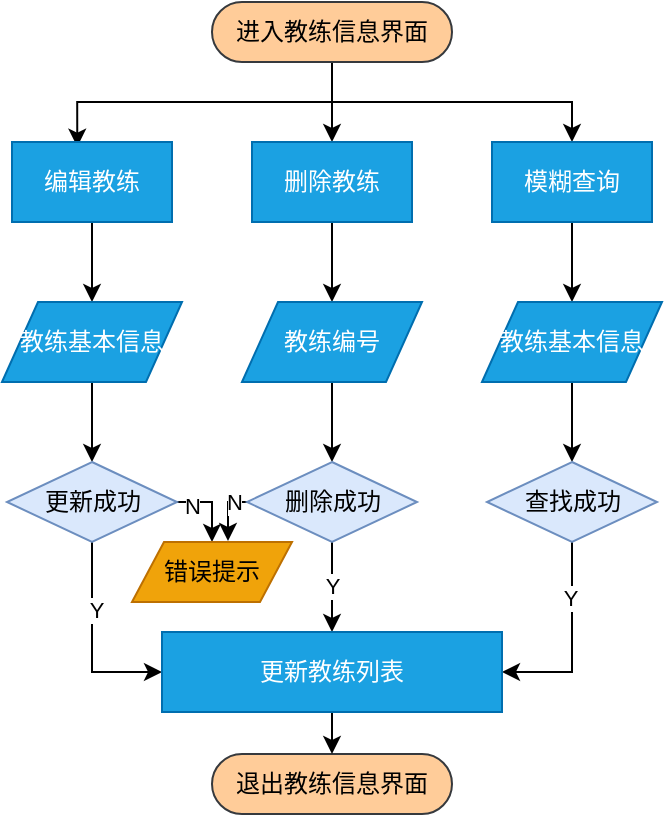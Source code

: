 <mxfile version="21.5.2" type="github">
  <diagram name="第 1 页" id="Ml4jVUTOV_prFpCXKHY7">
    <mxGraphModel dx="794" dy="477" grid="0" gridSize="10" guides="1" tooltips="1" connect="1" arrows="1" fold="1" page="1" pageScale="1" pageWidth="827" pageHeight="1169" math="0" shadow="0">
      <root>
        <mxCell id="0" />
        <mxCell id="1" parent="0" />
        <mxCell id="O1rqEORCNH8uXF59hnQT-1" style="edgeStyle=orthogonalEdgeStyle;rounded=0;orthogonalLoop=1;jettySize=auto;html=1;exitX=0.5;exitY=0.5;exitDx=0;exitDy=15;exitPerimeter=0;entryX=0.408;entryY=0.059;entryDx=0;entryDy=0;entryPerimeter=0;strokeWidth=1;jumpSize=6;" edge="1" parent="1" source="O1rqEORCNH8uXF59hnQT-4" target="O1rqEORCNH8uXF59hnQT-6">
          <mxGeometry relative="1" as="geometry" />
        </mxCell>
        <mxCell id="O1rqEORCNH8uXF59hnQT-2" style="edgeStyle=orthogonalEdgeStyle;rounded=0;orthogonalLoop=1;jettySize=auto;html=1;exitX=0.5;exitY=0.5;exitDx=0;exitDy=15;exitPerimeter=0;" edge="1" parent="1" source="O1rqEORCNH8uXF59hnQT-4" target="O1rqEORCNH8uXF59hnQT-9">
          <mxGeometry relative="1" as="geometry" />
        </mxCell>
        <mxCell id="O1rqEORCNH8uXF59hnQT-3" style="edgeStyle=orthogonalEdgeStyle;rounded=0;orthogonalLoop=1;jettySize=auto;html=1;exitX=0.5;exitY=0.5;exitDx=0;exitDy=15;exitPerimeter=0;entryX=0.5;entryY=0;entryDx=0;entryDy=0;" edge="1" parent="1" source="O1rqEORCNH8uXF59hnQT-4" target="O1rqEORCNH8uXF59hnQT-11">
          <mxGeometry relative="1" as="geometry" />
        </mxCell>
        <mxCell id="O1rqEORCNH8uXF59hnQT-4" value="进入教练信息界面" style="html=1;dashed=0;whiteSpace=wrap;shape=mxgraph.dfd.start;fillColor=#ffcc99;strokeColor=#36393d;" vertex="1" parent="1">
          <mxGeometry x="280" y="80" width="120" height="30" as="geometry" />
        </mxCell>
        <mxCell id="O1rqEORCNH8uXF59hnQT-5" style="edgeStyle=orthogonalEdgeStyle;rounded=0;orthogonalLoop=1;jettySize=auto;html=1;exitX=0.5;exitY=1;exitDx=0;exitDy=0;" edge="1" parent="1" source="O1rqEORCNH8uXF59hnQT-6" target="O1rqEORCNH8uXF59hnQT-13">
          <mxGeometry relative="1" as="geometry" />
        </mxCell>
        <mxCell id="O1rqEORCNH8uXF59hnQT-6" value="编辑教练" style="html=1;dashed=0;whiteSpace=wrap;fillColor=#1ba1e2;fontColor=#ffffff;strokeColor=#006EAF;" vertex="1" parent="1">
          <mxGeometry x="180" y="150" width="80" height="40" as="geometry" />
        </mxCell>
        <mxCell id="O1rqEORCNH8uXF59hnQT-7" value="退出教练信息界面" style="html=1;dashed=0;whiteSpace=wrap;shape=mxgraph.dfd.start;fillColor=#ffcc99;strokeColor=#36393d;" vertex="1" parent="1">
          <mxGeometry x="280" y="456" width="120" height="30" as="geometry" />
        </mxCell>
        <mxCell id="O1rqEORCNH8uXF59hnQT-8" style="edgeStyle=orthogonalEdgeStyle;rounded=0;orthogonalLoop=1;jettySize=auto;html=1;exitX=0.5;exitY=1;exitDx=0;exitDy=0;" edge="1" parent="1" source="O1rqEORCNH8uXF59hnQT-9" target="O1rqEORCNH8uXF59hnQT-15">
          <mxGeometry relative="1" as="geometry" />
        </mxCell>
        <mxCell id="O1rqEORCNH8uXF59hnQT-9" value="删除教练" style="html=1;dashed=0;whiteSpace=wrap;fillColor=#1ba1e2;fontColor=#ffffff;strokeColor=#006EAF;" vertex="1" parent="1">
          <mxGeometry x="300" y="150" width="80" height="40" as="geometry" />
        </mxCell>
        <mxCell id="O1rqEORCNH8uXF59hnQT-10" style="edgeStyle=orthogonalEdgeStyle;rounded=0;orthogonalLoop=1;jettySize=auto;html=1;exitX=0.5;exitY=1;exitDx=0;exitDy=0;" edge="1" parent="1" source="O1rqEORCNH8uXF59hnQT-11" target="O1rqEORCNH8uXF59hnQT-17">
          <mxGeometry relative="1" as="geometry" />
        </mxCell>
        <mxCell id="O1rqEORCNH8uXF59hnQT-11" value="模糊查询" style="html=1;dashed=0;whiteSpace=wrap;fillColor=#1ba1e2;fontColor=#ffffff;strokeColor=#006EAF;" vertex="1" parent="1">
          <mxGeometry x="420" y="150" width="80" height="40" as="geometry" />
        </mxCell>
        <mxCell id="O1rqEORCNH8uXF59hnQT-12" style="edgeStyle=orthogonalEdgeStyle;rounded=0;orthogonalLoop=1;jettySize=auto;html=1;exitX=0.5;exitY=1;exitDx=0;exitDy=0;entryX=0.5;entryY=0;entryDx=0;entryDy=0;" edge="1" parent="1" source="O1rqEORCNH8uXF59hnQT-13" target="O1rqEORCNH8uXF59hnQT-20">
          <mxGeometry relative="1" as="geometry" />
        </mxCell>
        <mxCell id="O1rqEORCNH8uXF59hnQT-13" value="教练基本信息" style="shape=parallelogram;perimeter=parallelogramPerimeter;whiteSpace=wrap;html=1;dashed=0;fillColor=#1ba1e2;fontColor=#ffffff;strokeColor=#006EAF;" vertex="1" parent="1">
          <mxGeometry x="175" y="230" width="90" height="40" as="geometry" />
        </mxCell>
        <mxCell id="O1rqEORCNH8uXF59hnQT-14" style="edgeStyle=orthogonalEdgeStyle;rounded=0;orthogonalLoop=1;jettySize=auto;html=1;exitX=0.5;exitY=1;exitDx=0;exitDy=0;entryX=0.5;entryY=0;entryDx=0;entryDy=0;" edge="1" parent="1" source="O1rqEORCNH8uXF59hnQT-15" target="O1rqEORCNH8uXF59hnQT-23">
          <mxGeometry relative="1" as="geometry" />
        </mxCell>
        <mxCell id="O1rqEORCNH8uXF59hnQT-15" value="教练编号" style="shape=parallelogram;perimeter=parallelogramPerimeter;whiteSpace=wrap;html=1;dashed=0;fillColor=#1ba1e2;fontColor=#ffffff;strokeColor=#006EAF;" vertex="1" parent="1">
          <mxGeometry x="295" y="230" width="90" height="40" as="geometry" />
        </mxCell>
        <mxCell id="O1rqEORCNH8uXF59hnQT-16" style="edgeStyle=orthogonalEdgeStyle;rounded=0;orthogonalLoop=1;jettySize=auto;html=1;exitX=0.5;exitY=1;exitDx=0;exitDy=0;entryX=0.5;entryY=0;entryDx=0;entryDy=0;" edge="1" parent="1" source="O1rqEORCNH8uXF59hnQT-17" target="O1rqEORCNH8uXF59hnQT-25">
          <mxGeometry relative="1" as="geometry" />
        </mxCell>
        <mxCell id="O1rqEORCNH8uXF59hnQT-17" value="教练基本信息" style="shape=parallelogram;perimeter=parallelogramPerimeter;whiteSpace=wrap;html=1;dashed=0;fillColor=#1ba1e2;fontColor=#ffffff;strokeColor=#006EAF;" vertex="1" parent="1">
          <mxGeometry x="415" y="230" width="90" height="40" as="geometry" />
        </mxCell>
        <mxCell id="O1rqEORCNH8uXF59hnQT-18" style="edgeStyle=orthogonalEdgeStyle;rounded=0;orthogonalLoop=1;jettySize=auto;html=1;exitX=1;exitY=0.5;exitDx=0;exitDy=0;entryX=0.5;entryY=0;entryDx=0;entryDy=0;" edge="1" parent="1" source="O1rqEORCNH8uXF59hnQT-20" target="O1rqEORCNH8uXF59hnQT-26">
          <mxGeometry relative="1" as="geometry" />
        </mxCell>
        <mxCell id="O1rqEORCNH8uXF59hnQT-31" value="N" style="edgeLabel;html=1;align=center;verticalAlign=middle;resizable=0;points=[];" vertex="1" connectable="0" parent="O1rqEORCNH8uXF59hnQT-18">
          <mxGeometry x="-0.636" y="-2" relative="1" as="geometry">
            <mxPoint as="offset" />
          </mxGeometry>
        </mxCell>
        <mxCell id="O1rqEORCNH8uXF59hnQT-19" style="edgeStyle=orthogonalEdgeStyle;rounded=0;orthogonalLoop=1;jettySize=auto;html=1;exitX=0.5;exitY=1;exitDx=0;exitDy=0;entryX=0;entryY=0.5;entryDx=0;entryDy=0;" edge="1" parent="1" source="O1rqEORCNH8uXF59hnQT-20" target="O1rqEORCNH8uXF59hnQT-28">
          <mxGeometry relative="1" as="geometry" />
        </mxCell>
        <mxCell id="O1rqEORCNH8uXF59hnQT-30" value="Y" style="edgeLabel;html=1;align=center;verticalAlign=middle;resizable=0;points=[];" vertex="1" connectable="0" parent="O1rqEORCNH8uXF59hnQT-19">
          <mxGeometry x="-0.327" y="2" relative="1" as="geometry">
            <mxPoint as="offset" />
          </mxGeometry>
        </mxCell>
        <mxCell id="O1rqEORCNH8uXF59hnQT-20" value="更新成功" style="shape=rhombus;html=1;dashed=0;whiteSpace=wrap;perimeter=rhombusPerimeter;fillColor=#dae8fc;strokeColor=#6c8ebf;" vertex="1" parent="1">
          <mxGeometry x="177.5" y="310" width="85" height="40" as="geometry" />
        </mxCell>
        <mxCell id="O1rqEORCNH8uXF59hnQT-21" style="edgeStyle=orthogonalEdgeStyle;rounded=0;orthogonalLoop=1;jettySize=auto;html=1;exitX=0;exitY=0.5;exitDx=0;exitDy=0;entryX=0.6;entryY=-0.018;entryDx=0;entryDy=0;entryPerimeter=0;" edge="1" parent="1" source="O1rqEORCNH8uXF59hnQT-23" target="O1rqEORCNH8uXF59hnQT-26">
          <mxGeometry relative="1" as="geometry" />
        </mxCell>
        <mxCell id="O1rqEORCNH8uXF59hnQT-32" value="N" style="edgeLabel;html=1;align=center;verticalAlign=middle;resizable=0;points=[];" vertex="1" connectable="0" parent="O1rqEORCNH8uXF59hnQT-21">
          <mxGeometry x="-0.505" relative="1" as="geometry">
            <mxPoint as="offset" />
          </mxGeometry>
        </mxCell>
        <mxCell id="O1rqEORCNH8uXF59hnQT-22" style="edgeStyle=orthogonalEdgeStyle;rounded=0;orthogonalLoop=1;jettySize=auto;html=1;exitX=0.5;exitY=1;exitDx=0;exitDy=0;entryX=0.5;entryY=0;entryDx=0;entryDy=0;" edge="1" parent="1" source="O1rqEORCNH8uXF59hnQT-23" target="O1rqEORCNH8uXF59hnQT-28">
          <mxGeometry relative="1" as="geometry" />
        </mxCell>
        <mxCell id="O1rqEORCNH8uXF59hnQT-33" value="Y" style="edgeLabel;html=1;align=center;verticalAlign=middle;resizable=0;points=[];" vertex="1" connectable="0" parent="O1rqEORCNH8uXF59hnQT-22">
          <mxGeometry x="-0.037" relative="1" as="geometry">
            <mxPoint as="offset" />
          </mxGeometry>
        </mxCell>
        <mxCell id="O1rqEORCNH8uXF59hnQT-23" value="删除成功" style="shape=rhombus;html=1;dashed=0;whiteSpace=wrap;perimeter=rhombusPerimeter;fillColor=#dae8fc;strokeColor=#6c8ebf;" vertex="1" parent="1">
          <mxGeometry x="297.5" y="310" width="85" height="40" as="geometry" />
        </mxCell>
        <mxCell id="O1rqEORCNH8uXF59hnQT-24" style="edgeStyle=orthogonalEdgeStyle;rounded=0;orthogonalLoop=1;jettySize=auto;html=1;exitX=0.5;exitY=1;exitDx=0;exitDy=0;entryX=1;entryY=0.5;entryDx=0;entryDy=0;" edge="1" parent="1" source="O1rqEORCNH8uXF59hnQT-25" target="O1rqEORCNH8uXF59hnQT-28">
          <mxGeometry relative="1" as="geometry" />
        </mxCell>
        <mxCell id="O1rqEORCNH8uXF59hnQT-34" value="Y" style="edgeLabel;html=1;align=center;verticalAlign=middle;resizable=0;points=[];" vertex="1" connectable="0" parent="O1rqEORCNH8uXF59hnQT-24">
          <mxGeometry x="-0.447" y="-1" relative="1" as="geometry">
            <mxPoint as="offset" />
          </mxGeometry>
        </mxCell>
        <mxCell id="O1rqEORCNH8uXF59hnQT-25" value="查找成功" style="shape=rhombus;html=1;dashed=0;whiteSpace=wrap;perimeter=rhombusPerimeter;fillColor=#dae8fc;strokeColor=#6c8ebf;" vertex="1" parent="1">
          <mxGeometry x="417.5" y="310" width="85" height="40" as="geometry" />
        </mxCell>
        <mxCell id="O1rqEORCNH8uXF59hnQT-26" value="错误提示" style="shape=parallelogram;perimeter=parallelogramPerimeter;whiteSpace=wrap;html=1;dashed=0;fillColor=#f0a30a;fontColor=#000000;strokeColor=#BD7000;" vertex="1" parent="1">
          <mxGeometry x="240" y="350" width="80" height="30" as="geometry" />
        </mxCell>
        <mxCell id="O1rqEORCNH8uXF59hnQT-27" style="edgeStyle=orthogonalEdgeStyle;rounded=0;orthogonalLoop=1;jettySize=auto;html=1;exitX=0.5;exitY=1;exitDx=0;exitDy=0;" edge="1" parent="1" source="O1rqEORCNH8uXF59hnQT-28" target="O1rqEORCNH8uXF59hnQT-7">
          <mxGeometry relative="1" as="geometry" />
        </mxCell>
        <mxCell id="O1rqEORCNH8uXF59hnQT-28" value="更新教练列表" style="html=1;dashed=0;whiteSpace=wrap;fillColor=#1ba1e2;fontColor=#ffffff;strokeColor=#006EAF;" vertex="1" parent="1">
          <mxGeometry x="255" y="395" width="170" height="40" as="geometry" />
        </mxCell>
        <mxCell id="O1rqEORCNH8uXF59hnQT-29" style="edgeStyle=orthogonalEdgeStyle;rounded=0;orthogonalLoop=1;jettySize=auto;html=1;exitX=0.5;exitY=0.5;exitDx=0;exitDy=15;exitPerimeter=0;" edge="1" parent="1" source="O1rqEORCNH8uXF59hnQT-7" target="O1rqEORCNH8uXF59hnQT-7">
          <mxGeometry relative="1" as="geometry" />
        </mxCell>
      </root>
    </mxGraphModel>
  </diagram>
</mxfile>
